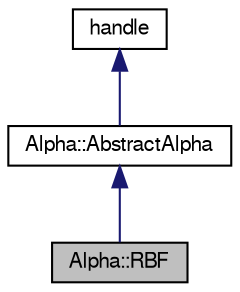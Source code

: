 digraph "Alpha::RBF"
{
  bgcolor="transparent";
  edge [fontname="FreeSans",fontsize="10",labelfontname="FreeSans",labelfontsize="10"];
  node [fontname="FreeSans",fontsize="10",shape=record];
  Node1 [label="Alpha::RBF",height=0.2,width=0.4,color="black", fillcolor="grey75", style="filled" fontcolor="black"];
  Node2 -> Node1 [dir="back",color="midnightblue",fontsize="10",style="solid",fontname="FreeSans"];
  Node2 [label="Alpha::AbstractAlpha",height=0.2,width=0.4,color="black",URL="$class_alpha_1_1_abstract_alpha.html"];
  Node3 -> Node2 [dir="back",color="midnightblue",fontsize="10",style="solid",fontname="FreeSans"];
  Node3 [label="handle",height=0.2,width=0.4,color="black",URL="$classhandle.html",tooltip="Matlab&#39;s base handle class (documentation generation substitute) "];
}
